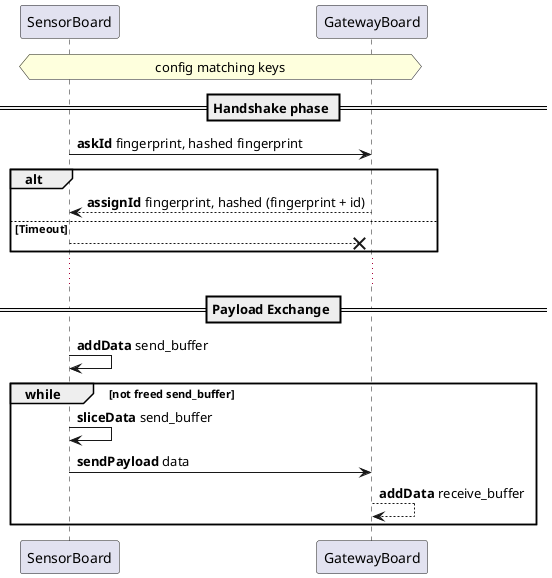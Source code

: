 @startuml IoT902-SeqDiag-ProtoPhy



participant SensorBoard as S
participant GatewayBoard as G

hnote over S, G : config matching keys

== Handshake phase ==
S -> G : <b>askId</b> fingerprint, hashed fingerprint
alt
S <-- G : <b>assignId</b> fingerprint, hashed (fingerprint + id)
else Timeout
S --X G
end

...

== Payload Exchange ==

S -> S : <b>addData</b> send_buffer

group while [not freed send_buffer] 
S -> S : <b>sliceData</b> send_buffer

S -> G : <b>sendPayload</b> data 
G --> G : <b>addData</b> receive_buffer 
end
@enduml
